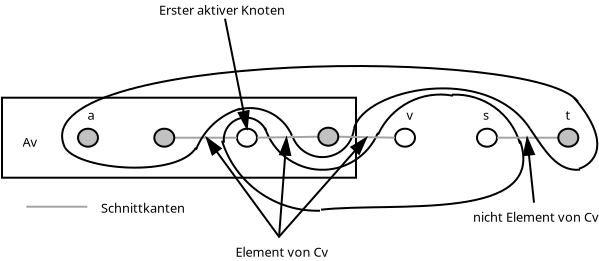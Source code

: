 <?xml version="1.0" encoding="UTF-8"?>
<dia:diagram xmlns:dia="http://www.lysator.liu.se/~alla/dia/">
  <dia:layer name="Hintergrund" visible="true">
    <dia:object type="Standard - Box" version="0" id="O0">
      <dia:attribute name="obj_pos">
        <dia:point val="0.3,9.55"/>
      </dia:attribute>
      <dia:attribute name="obj_bb">
        <dia:rectangle val="0.25,9.5;18.05,13.6"/>
      </dia:attribute>
      <dia:attribute name="elem_corner">
        <dia:point val="0.3,9.55"/>
      </dia:attribute>
      <dia:attribute name="elem_width">
        <dia:real val="17.7"/>
      </dia:attribute>
      <dia:attribute name="elem_height">
        <dia:real val="4"/>
      </dia:attribute>
      <dia:attribute name="show_background">
        <dia:boolean val="true"/>
      </dia:attribute>
    </dia:object>
    <dia:object type="Standard - Ellipse" version="0" id="O1">
      <dia:attribute name="obj_pos">
        <dia:point val="4.1,11.1"/>
      </dia:attribute>
      <dia:attribute name="obj_bb">
        <dia:rectangle val="4.05,11.05;5.15,12.05"/>
      </dia:attribute>
      <dia:attribute name="elem_corner">
        <dia:point val="4.1,11.1"/>
      </dia:attribute>
      <dia:attribute name="elem_width">
        <dia:real val="1"/>
      </dia:attribute>
      <dia:attribute name="elem_height">
        <dia:real val="0.9"/>
      </dia:attribute>
      <dia:attribute name="border_width">
        <dia:real val="0.1"/>
      </dia:attribute>
      <dia:attribute name="inner_color">
        <dia:color val="#c1c1c1"/>
      </dia:attribute>
    </dia:object>
    <dia:object type="Standard - Ellipse" version="0" id="O2">
      <dia:attribute name="obj_pos">
        <dia:point val="12.05,11.1"/>
      </dia:attribute>
      <dia:attribute name="obj_bb">
        <dia:rectangle val="12,11.05;13.1,12.05"/>
      </dia:attribute>
      <dia:attribute name="elem_corner">
        <dia:point val="12.05,11.1"/>
      </dia:attribute>
      <dia:attribute name="elem_width">
        <dia:real val="1"/>
      </dia:attribute>
      <dia:attribute name="elem_height">
        <dia:real val="0.9"/>
      </dia:attribute>
    </dia:object>
    <dia:object type="Standard - Ellipse" version="0" id="O3">
      <dia:attribute name="obj_pos">
        <dia:point val="19.95,11.1"/>
      </dia:attribute>
      <dia:attribute name="obj_bb">
        <dia:rectangle val="19.9,11.05;21,12.05"/>
      </dia:attribute>
      <dia:attribute name="elem_corner">
        <dia:point val="19.95,11.1"/>
      </dia:attribute>
      <dia:attribute name="elem_width">
        <dia:real val="1"/>
      </dia:attribute>
      <dia:attribute name="elem_height">
        <dia:real val="0.9"/>
      </dia:attribute>
    </dia:object>
    <dia:object type="Standard - Ellipse" version="0" id="O4">
      <dia:attribute name="obj_pos">
        <dia:point val="24.05,11.1"/>
      </dia:attribute>
      <dia:attribute name="obj_bb">
        <dia:rectangle val="24.0,11.05;25.1,12.05"/>
      </dia:attribute>
      <dia:attribute name="elem_corner">
        <dia:point val="24.05,11.1"/>
      </dia:attribute>
      <dia:attribute name="elem_width">
        <dia:real val="1"/>
      </dia:attribute>
      <dia:attribute name="elem_height">
        <dia:real val="0.9"/>
      </dia:attribute>
    </dia:object>
    <dia:object type="Standard - Line" version="0" id="O5">
      <dia:attribute name="obj_pos">
        <dia:point val="12.05,11.55"/>
      </dia:attribute>
      <dia:attribute name="obj_bb">
        <dia:rectangle val="8.865,11.5;12.1,11.6"/>
      </dia:attribute>
      <dia:attribute name="conn_endpoints">
        <dia:point val="12.05,11.55"/>
        <dia:point val="8.915,11.55"/>
      </dia:attribute>
      <dia:attribute name="numcp">
        <dia:int val="1"/>
      </dia:attribute>
      <dia:attribute name="line_color">
        <dia:color val="#a4a4a4"/>
      </dia:attribute>
      <dia:attribute name="line_width">
        <dia:real val="0.1"/>
      </dia:attribute>
      <dia:connections>
        <dia:connection handle="0" to="O2" connection="3"/>
        <dia:connection handle="1" to="O36" connection="4"/>
      </dia:connections>
    </dia:object>
    <dia:object type="Standard - Text" version="0" id="O6">
      <dia:attribute name="obj_pos">
        <dia:point val="4.75,10.65"/>
      </dia:attribute>
      <dia:attribute name="obj_bb">
        <dia:rectangle val="4.506,9.987;4.944,10.937"/>
      </dia:attribute>
      <dia:attribute name="text">
        <dia:composite type="text">
          <dia:attribute name="string">
            <dia:string>#a#</dia:string>
          </dia:attribute>
          <dia:attribute name="font">
            <dia:font name="Helvetica"/>
          </dia:attribute>
          <dia:attribute name="height">
            <dia:real val="0.8"/>
          </dia:attribute>
          <dia:attribute name="pos">
            <dia:point val="4.75,10.65"/>
          </dia:attribute>
          <dia:attribute name="color">
            <dia:color val="#000000"/>
          </dia:attribute>
          <dia:attribute name="alignment">
            <dia:enum val="1"/>
          </dia:attribute>
        </dia:composite>
      </dia:attribute>
    </dia:object>
    <dia:object type="Standard - Text" version="0" id="O7">
      <dia:attribute name="obj_pos">
        <dia:point val="20.7,10.65"/>
      </dia:attribute>
      <dia:attribute name="obj_bb">
        <dia:rectangle val="20.506,9.987;20.944,10.937"/>
      </dia:attribute>
      <dia:attribute name="text">
        <dia:composite type="text">
          <dia:attribute name="string">
            <dia:string>#v#</dia:string>
          </dia:attribute>
          <dia:attribute name="font">
            <dia:font name="Helvetica"/>
          </dia:attribute>
          <dia:attribute name="height">
            <dia:real val="0.8"/>
          </dia:attribute>
          <dia:attribute name="pos">
            <dia:point val="20.7,10.65"/>
          </dia:attribute>
          <dia:attribute name="color">
            <dia:color val="#000000"/>
          </dia:attribute>
          <dia:attribute name="alignment">
            <dia:enum val="1"/>
          </dia:attribute>
        </dia:composite>
      </dia:attribute>
    </dia:object>
    <dia:object type="Standard - Text" version="0" id="O8">
      <dia:attribute name="obj_pos">
        <dia:point val="24.5,10.65"/>
      </dia:attribute>
      <dia:attribute name="obj_bb">
        <dia:rectangle val="24.324,9.987;24.726,10.937"/>
      </dia:attribute>
      <dia:attribute name="text">
        <dia:composite type="text">
          <dia:attribute name="string">
            <dia:string>#s#</dia:string>
          </dia:attribute>
          <dia:attribute name="font">
            <dia:font name="Helvetica"/>
          </dia:attribute>
          <dia:attribute name="height">
            <dia:real val="0.8"/>
          </dia:attribute>
          <dia:attribute name="pos">
            <dia:point val="24.5,10.65"/>
          </dia:attribute>
          <dia:attribute name="color">
            <dia:color val="#000000"/>
          </dia:attribute>
          <dia:attribute name="alignment">
            <dia:enum val="1"/>
          </dia:attribute>
        </dia:composite>
      </dia:attribute>
    </dia:object>
    <dia:object type="Standard - Text" version="0" id="O9">
      <dia:attribute name="obj_pos">
        <dia:point val="28.6,10.65"/>
      </dia:attribute>
      <dia:attribute name="obj_bb">
        <dia:rectangle val="28.494,9.987;28.756,10.937"/>
      </dia:attribute>
      <dia:attribute name="text">
        <dia:composite type="text">
          <dia:attribute name="string">
            <dia:string>#t#</dia:string>
          </dia:attribute>
          <dia:attribute name="font">
            <dia:font name="Helvetica"/>
          </dia:attribute>
          <dia:attribute name="height">
            <dia:real val="0.8"/>
          </dia:attribute>
          <dia:attribute name="pos">
            <dia:point val="28.6,10.65"/>
          </dia:attribute>
          <dia:attribute name="color">
            <dia:color val="#000000"/>
          </dia:attribute>
          <dia:attribute name="alignment">
            <dia:enum val="1"/>
          </dia:attribute>
        </dia:composite>
      </dia:attribute>
    </dia:object>
    <dia:object type="Standard - Text" version="0" id="O10">
      <dia:attribute name="obj_pos">
        <dia:point val="1.7,12"/>
      </dia:attribute>
      <dia:attribute name="obj_bb">
        <dia:rectangle val="1.207,11.337;2.243,12.287"/>
      </dia:attribute>
      <dia:attribute name="text">
        <dia:composite type="text">
          <dia:attribute name="string">
            <dia:string>#Av#</dia:string>
          </dia:attribute>
          <dia:attribute name="font">
            <dia:font name="Helvetica"/>
          </dia:attribute>
          <dia:attribute name="height">
            <dia:real val="0.8"/>
          </dia:attribute>
          <dia:attribute name="pos">
            <dia:point val="1.7,12"/>
          </dia:attribute>
          <dia:attribute name="color">
            <dia:color val="#000000"/>
          </dia:attribute>
          <dia:attribute name="alignment">
            <dia:enum val="1"/>
          </dia:attribute>
        </dia:composite>
      </dia:attribute>
    </dia:object>
    <dia:object type="Standard - Arc" version="0" id="O11">
      <dia:attribute name="obj_pos">
        <dia:point val="11.3,11.7"/>
      </dia:attribute>
      <dia:attribute name="obj_bb">
        <dia:rectangle val="11.23,11.63;16.27,15.252"/>
      </dia:attribute>
      <dia:attribute name="conn_endpoints">
        <dia:point val="11.3,11.7"/>
        <dia:point val="16.2,15.2"/>
      </dia:attribute>
      <dia:attribute name="curve_distance">
        <dia:real val="1.015"/>
      </dia:attribute>
    </dia:object>
    <dia:object type="Standard - Arc" version="0" id="O12">
      <dia:attribute name="obj_pos">
        <dia:point val="11.4,11.8"/>
      </dia:attribute>
      <dia:attribute name="obj_bb">
        <dia:rectangle val="11.339,10.494;13.562,11.862"/>
      </dia:attribute>
      <dia:attribute name="conn_endpoints">
        <dia:point val="11.4,11.8"/>
        <dia:point val="13.5,11.2"/>
      </dia:attribute>
      <dia:attribute name="curve_distance">
        <dia:real val="-0.95"/>
      </dia:attribute>
    </dia:object>
    <dia:object type="Standard - Arc" version="0" id="O13">
      <dia:attribute name="obj_pos">
        <dia:point val="19.1,11.3"/>
      </dia:attribute>
      <dia:attribute name="obj_bb">
        <dia:rectangle val="13.398,10.998;19.152,13.205"/>
      </dia:attribute>
      <dia:attribute name="conn_endpoints">
        <dia:point val="19.1,11.3"/>
        <dia:point val="13.45,11.05"/>
      </dia:attribute>
      <dia:attribute name="curve_distance">
        <dia:real val="-1.979"/>
      </dia:attribute>
    </dia:object>
    <dia:object type="Standard - Arc" version="0" id="O14">
      <dia:attribute name="obj_pos">
        <dia:point val="19.1,11.4"/>
      </dia:attribute>
      <dia:attribute name="obj_bb">
        <dia:rectangle val="19.033,9.342;22.918,11.467"/>
      </dia:attribute>
      <dia:attribute name="conn_endpoints">
        <dia:point val="19.1,11.4"/>
        <dia:point val="22.85,9.45"/>
      </dia:attribute>
      <dia:attribute name="curve_distance">
        <dia:real val="-0.729"/>
      </dia:attribute>
    </dia:object>
    <dia:object type="Standard - Arc" version="0" id="O15">
      <dia:attribute name="obj_pos">
        <dia:point val="22.8,9.4"/>
      </dia:attribute>
      <dia:attribute name="obj_bb">
        <dia:rectangle val="22.73,9.346;26.27,11.92"/>
      </dia:attribute>
      <dia:attribute name="conn_endpoints">
        <dia:point val="22.8,9.4"/>
        <dia:point val="26.2,11.85"/>
      </dia:attribute>
      <dia:attribute name="curve_distance">
        <dia:real val="-0.733"/>
      </dia:attribute>
    </dia:object>
    <dia:object type="Standard - BezierLine" version="0" id="O16">
      <dia:attribute name="obj_pos">
        <dia:point val="26.2,11.7"/>
      </dia:attribute>
      <dia:attribute name="obj_bb">
        <dia:rectangle val="16.195,11.636;26.418,15.205"/>
      </dia:attribute>
      <dia:attribute name="bez_points">
        <dia:point val="26.2,11.7"/>
        <dia:point val="27.6,15.8"/>
        <dia:point val="19.9,14.75"/>
        <dia:point val="16.25,15.15"/>
      </dia:attribute>
      <dia:attribute name="corner_types">
        <dia:enum val="0"/>
        <dia:enum val="0"/>
      </dia:attribute>
    </dia:object>
    <dia:object type="Standard - Arc" version="0" id="O17">
      <dia:attribute name="obj_pos">
        <dia:point val="14.85,11.55"/>
      </dia:attribute>
      <dia:attribute name="obj_bb">
        <dia:rectangle val="14.793,11.043;17.957,12.571"/>
      </dia:attribute>
      <dia:attribute name="conn_endpoints">
        <dia:point val="14.85,11.55"/>
        <dia:point val="17.9,11.1"/>
      </dia:attribute>
      <dia:attribute name="curve_distance">
        <dia:real val="1.191"/>
      </dia:attribute>
    </dia:object>
    <dia:object type="Standard - Arc" version="0" id="O18">
      <dia:attribute name="obj_pos">
        <dia:point val="14.8,11.45"/>
      </dia:attribute>
      <dia:attribute name="obj_bb">
        <dia:rectangle val="12.033,10.018;14.867,11.517"/>
      </dia:attribute>
      <dia:attribute name="conn_endpoints">
        <dia:point val="14.8,11.45"/>
        <dia:point val="12.1,10.15"/>
      </dia:attribute>
      <dia:attribute name="curve_distance">
        <dia:real val="0.562"/>
      </dia:attribute>
    </dia:object>
    <dia:object type="Standard - Arc" version="0" id="O19">
      <dia:attribute name="obj_pos">
        <dia:point val="12.2,10.1"/>
      </dia:attribute>
      <dia:attribute name="obj_bb">
        <dia:rectangle val="9.929,10.029;12.271,12.221"/>
      </dia:attribute>
      <dia:attribute name="conn_endpoints">
        <dia:point val="12.2,10.1"/>
        <dia:point val="10.0,12.15"/>
      </dia:attribute>
      <dia:attribute name="curve_distance">
        <dia:real val="0.345"/>
      </dia:attribute>
    </dia:object>
    <dia:object type="Standard - BezierLine" version="0" id="O20">
      <dia:attribute name="obj_pos">
        <dia:point val="29.1,9.75"/>
      </dia:attribute>
      <dia:attribute name="obj_bb">
        <dia:rectangle val="3.256,7.916;29.17,12.117"/>
      </dia:attribute>
      <dia:attribute name="bez_points">
        <dia:point val="29.1,9.75"/>
        <dia:point val="27.05,6.95"/>
        <dia:point val="1.15,7.25"/>
        <dia:point val="3.45,12.05"/>
      </dia:attribute>
      <dia:attribute name="corner_types">
        <dia:enum val="0"/>
        <dia:enum val="0"/>
      </dia:attribute>
    </dia:object>
    <dia:object type="Standard - BezierLine" version="0" id="O21">
      <dia:attribute name="obj_pos">
        <dia:point val="10.0,12.05"/>
      </dia:attribute>
      <dia:attribute name="obj_bb">
        <dia:rectangle val="3.381,11.981;10.069,13.098"/>
      </dia:attribute>
      <dia:attribute name="bez_points">
        <dia:point val="10.0,12.05"/>
        <dia:point val="9.1,13.55"/>
        <dia:point val="4.2,13.2"/>
        <dia:point val="3.45,12.05"/>
      </dia:attribute>
      <dia:attribute name="corner_types">
        <dia:enum val="0"/>
        <dia:enum val="0"/>
      </dia:attribute>
    </dia:object>
    <dia:object type="Standard - Line" version="0" id="O22">
      <dia:attribute name="obj_pos">
        <dia:point val="16.115,11.5"/>
      </dia:attribute>
      <dia:attribute name="obj_bb">
        <dia:rectangle val="12.999,11.449;16.166,11.601"/>
      </dia:attribute>
      <dia:attribute name="conn_endpoints">
        <dia:point val="16.115,11.5"/>
        <dia:point val="13.05,11.55"/>
      </dia:attribute>
      <dia:attribute name="numcp">
        <dia:int val="1"/>
      </dia:attribute>
      <dia:attribute name="line_color">
        <dia:color val="#a4a4a4"/>
      </dia:attribute>
      <dia:attribute name="line_width">
        <dia:real val="0.1"/>
      </dia:attribute>
      <dia:connections>
        <dia:connection handle="0" to="O37" connection="3"/>
        <dia:connection handle="1" to="O2" connection="4"/>
      </dia:connections>
    </dia:object>
    <dia:object type="Standard - Line" version="0" id="O23">
      <dia:attribute name="obj_pos">
        <dia:point val="19.95,11.55"/>
      </dia:attribute>
      <dia:attribute name="obj_bb">
        <dia:rectangle val="17.064,11.449;20.001,11.601"/>
      </dia:attribute>
      <dia:attribute name="conn_endpoints">
        <dia:point val="19.95,11.55"/>
        <dia:point val="17.115,11.5"/>
      </dia:attribute>
      <dia:attribute name="numcp">
        <dia:int val="1"/>
      </dia:attribute>
      <dia:attribute name="line_color">
        <dia:color val="#a4a4a4"/>
      </dia:attribute>
      <dia:attribute name="line_width">
        <dia:real val="0.1"/>
      </dia:attribute>
      <dia:connections>
        <dia:connection handle="0" to="O3" connection="3"/>
        <dia:connection handle="1" to="O37" connection="4"/>
      </dia:connections>
    </dia:object>
    <dia:object type="Standard - Line" version="0" id="O24">
      <dia:attribute name="obj_pos">
        <dia:point val="28.115,11.55"/>
      </dia:attribute>
      <dia:attribute name="obj_bb">
        <dia:rectangle val="25.0,11.5;28.165,11.6"/>
      </dia:attribute>
      <dia:attribute name="conn_endpoints">
        <dia:point val="28.115,11.55"/>
        <dia:point val="25.05,11.55"/>
      </dia:attribute>
      <dia:attribute name="numcp">
        <dia:int val="1"/>
      </dia:attribute>
      <dia:attribute name="line_color">
        <dia:color val="#a4a4a4"/>
      </dia:attribute>
      <dia:attribute name="line_width">
        <dia:real val="0.1"/>
      </dia:attribute>
      <dia:connections>
        <dia:connection handle="0" to="O38" connection="3"/>
        <dia:connection handle="1" to="O4" connection="4"/>
      </dia:connections>
    </dia:object>
    <dia:object type="Standard - Line" version="0" id="O25">
      <dia:attribute name="obj_pos">
        <dia:point val="4.565,15"/>
      </dia:attribute>
      <dia:attribute name="obj_bb">
        <dia:rectangle val="1.465,14.95;4.615,15.05"/>
      </dia:attribute>
      <dia:attribute name="conn_endpoints">
        <dia:point val="4.565,15"/>
        <dia:point val="1.515,15"/>
      </dia:attribute>
      <dia:attribute name="numcp">
        <dia:int val="1"/>
      </dia:attribute>
      <dia:attribute name="line_color">
        <dia:color val="#a4a4a4"/>
      </dia:attribute>
      <dia:attribute name="line_width">
        <dia:real val="0.1"/>
      </dia:attribute>
    </dia:object>
    <dia:object type="Standard - Text" version="0" id="O26">
      <dia:attribute name="obj_pos">
        <dia:point val="7.35,15.3"/>
      </dia:attribute>
      <dia:attribute name="obj_bb">
        <dia:rectangle val="4.745,14.637;10.005,15.587"/>
      </dia:attribute>
      <dia:attribute name="text">
        <dia:composite type="text">
          <dia:attribute name="string">
            <dia:string>#Schnittkanten#</dia:string>
          </dia:attribute>
          <dia:attribute name="font">
            <dia:font name="Helvetica"/>
          </dia:attribute>
          <dia:attribute name="height">
            <dia:real val="0.8"/>
          </dia:attribute>
          <dia:attribute name="pos">
            <dia:point val="7.35,15.3"/>
          </dia:attribute>
          <dia:attribute name="color">
            <dia:color val="#000000"/>
          </dia:attribute>
          <dia:attribute name="alignment">
            <dia:enum val="1"/>
          </dia:attribute>
        </dia:composite>
      </dia:attribute>
    </dia:object>
    <dia:object type="Standard - BezierLine" version="0" id="O27">
      <dia:attribute name="obj_pos">
        <dia:point val="28.9,9.55"/>
      </dia:attribute>
      <dia:attribute name="obj_bb">
        <dia:rectangle val="28.83,9.48;30.114,13.162"/>
      </dia:attribute>
      <dia:attribute name="bez_points">
        <dia:point val="28.9,9.55"/>
        <dia:point val="30.95,11.95"/>
        <dia:point val="29.8,12.9"/>
        <dia:point val="29.15,13.1"/>
      </dia:attribute>
      <dia:attribute name="corner_types">
        <dia:enum val="0"/>
        <dia:enum val="0"/>
      </dia:attribute>
    </dia:object>
    <dia:object type="Standard - BezierLine" version="0" id="O28">
      <dia:attribute name="obj_pos">
        <dia:point val="17.9,11.1"/>
      </dia:attribute>
      <dia:attribute name="obj_bb">
        <dia:rectangle val="17.84,9.033;26.769,11.169"/>
      </dia:attribute>
      <dia:attribute name="bez_points">
        <dia:point val="17.9,11.1"/>
        <dia:point val="18.4,9.1"/>
        <dia:point val="24.55,7.8"/>
        <dia:point val="26.7,11.1"/>
      </dia:attribute>
      <dia:attribute name="corner_types">
        <dia:enum val="0"/>
        <dia:enum val="0"/>
      </dia:attribute>
    </dia:object>
    <dia:object type="Standard - BezierLine" version="0" id="O29">
      <dia:attribute name="obj_pos">
        <dia:point val="26.7,11.1"/>
      </dia:attribute>
      <dia:attribute name="obj_bb">
        <dia:rectangle val="26.631,11.03;29.254,13.207"/>
      </dia:attribute>
      <dia:attribute name="bez_points">
        <dia:point val="26.7,11.1"/>
        <dia:point val="27.45,12.2"/>
        <dia:point val="28.05,13.25"/>
        <dia:point val="29.2,13.15"/>
      </dia:attribute>
      <dia:attribute name="corner_types">
        <dia:enum val="0"/>
        <dia:enum val="0"/>
      </dia:attribute>
    </dia:object>
    <dia:object type="UML - Message" version="0" id="O30">
      <dia:attribute name="obj_pos">
        <dia:point val="14.15,16.5"/>
      </dia:attribute>
      <dia:attribute name="obj_bb">
        <dia:rectangle val="10.173,11.273;14.22,16.57"/>
      </dia:attribute>
      <dia:attribute name="conn_endpoints">
        <dia:point val="14.15,16.5"/>
        <dia:point val="10.525,11.55"/>
      </dia:attribute>
      <dia:attribute name="text">
        <dia:string>##</dia:string>
      </dia:attribute>
      <dia:attribute name="type">
        <dia:enum val="0"/>
      </dia:attribute>
      <dia:attribute name="text_pos">
        <dia:point val="12.338,14.025"/>
      </dia:attribute>
      <dia:connections>
        <dia:connection handle="1" to="O5" connection="0"/>
      </dia:connections>
    </dia:object>
    <dia:object type="UML - Message" version="0" id="O31">
      <dia:attribute name="obj_pos">
        <dia:point val="14.15,16.55"/>
      </dia:attribute>
      <dia:attribute name="obj_bb">
        <dia:rectangle val="14.097,11.47;14.928,16.604"/>
      </dia:attribute>
      <dia:attribute name="conn_endpoints">
        <dia:point val="14.15,16.55"/>
        <dia:point val="14.525,11.55"/>
      </dia:attribute>
      <dia:attribute name="text">
        <dia:string>##</dia:string>
      </dia:attribute>
      <dia:attribute name="type">
        <dia:enum val="0"/>
      </dia:attribute>
      <dia:attribute name="text_pos">
        <dia:point val="14.338,14.05"/>
      </dia:attribute>
      <dia:connections>
        <dia:connection handle="1" to="O22" connection="0"/>
      </dia:connections>
    </dia:object>
    <dia:object type="UML - Message" version="0" id="O32">
      <dia:attribute name="obj_pos">
        <dia:point val="14.15,16.5"/>
      </dia:attribute>
      <dia:attribute name="obj_bb">
        <dia:rectangle val="14.079,11.248;18.858,16.571"/>
      </dia:attribute>
      <dia:attribute name="conn_endpoints">
        <dia:point val="14.15,16.5"/>
        <dia:point val="18.525,11.55"/>
      </dia:attribute>
      <dia:attribute name="text">
        <dia:string>##</dia:string>
      </dia:attribute>
      <dia:attribute name="type">
        <dia:enum val="0"/>
      </dia:attribute>
      <dia:attribute name="text_pos">
        <dia:point val="16.337,14.025"/>
      </dia:attribute>
      <dia:connections>
        <dia:connection handle="1" to="O23" connection="0"/>
      </dia:connections>
    </dia:object>
    <dia:object type="Standard - Text" version="0" id="O33">
      <dia:attribute name="obj_pos">
        <dia:point val="14.3,17.5"/>
      </dia:attribute>
      <dia:attribute name="obj_bb">
        <dia:rectangle val="11.308,16.837;17.342,17.787"/>
      </dia:attribute>
      <dia:attribute name="text">
        <dia:composite type="text">
          <dia:attribute name="string">
            <dia:string>#Element von Cv#</dia:string>
          </dia:attribute>
          <dia:attribute name="font">
            <dia:font name="Helvetica"/>
          </dia:attribute>
          <dia:attribute name="height">
            <dia:real val="0.8"/>
          </dia:attribute>
          <dia:attribute name="pos">
            <dia:point val="14.3,17.5"/>
          </dia:attribute>
          <dia:attribute name="color">
            <dia:color val="#000000"/>
          </dia:attribute>
          <dia:attribute name="alignment">
            <dia:enum val="1"/>
          </dia:attribute>
        </dia:composite>
      </dia:attribute>
    </dia:object>
    <dia:object type="Standard - Text" version="0" id="O34">
      <dia:attribute name="obj_pos">
        <dia:point val="27.0,15.75"/>
      </dia:attribute>
      <dia:attribute name="obj_bb">
        <dia:rectangle val="22.97,15.087;31.081,16.037"/>
      </dia:attribute>
      <dia:attribute name="text">
        <dia:composite type="text">
          <dia:attribute name="string">
            <dia:string>#nicht Element von Cv#</dia:string>
          </dia:attribute>
          <dia:attribute name="font">
            <dia:font name="Helvetica"/>
          </dia:attribute>
          <dia:attribute name="height">
            <dia:real val="0.8"/>
          </dia:attribute>
          <dia:attribute name="pos">
            <dia:point val="27.0,15.75"/>
          </dia:attribute>
          <dia:attribute name="color">
            <dia:color val="#000000"/>
          </dia:attribute>
          <dia:attribute name="alignment">
            <dia:enum val="1"/>
          </dia:attribute>
        </dia:composite>
      </dia:attribute>
    </dia:object>
    <dia:object type="UML - Message" version="0" id="O35">
      <dia:attribute name="obj_pos">
        <dia:point val="26.9,14.8"/>
      </dia:attribute>
      <dia:attribute name="obj_bb">
        <dia:rectangle val="26.155,11.458;26.961,14.855"/>
      </dia:attribute>
      <dia:attribute name="conn_endpoints">
        <dia:point val="26.9,14.8"/>
        <dia:point val="26.558,11.55"/>
      </dia:attribute>
      <dia:attribute name="text">
        <dia:string>##</dia:string>
      </dia:attribute>
      <dia:attribute name="type">
        <dia:enum val="0"/>
      </dia:attribute>
      <dia:attribute name="text_pos">
        <dia:point val="26.729,13.175"/>
      </dia:attribute>
      <dia:connections>
        <dia:connection handle="1" to="O24" connection="0"/>
      </dia:connections>
    </dia:object>
    <dia:object type="Standard - Ellipse" version="0" id="O36">
      <dia:attribute name="obj_pos">
        <dia:point val="7.915,11.1"/>
      </dia:attribute>
      <dia:attribute name="obj_bb">
        <dia:rectangle val="7.865,11.05;8.965,12.05"/>
      </dia:attribute>
      <dia:attribute name="elem_corner">
        <dia:point val="7.915,11.1"/>
      </dia:attribute>
      <dia:attribute name="elem_width">
        <dia:real val="1"/>
      </dia:attribute>
      <dia:attribute name="elem_height">
        <dia:real val="0.9"/>
      </dia:attribute>
      <dia:attribute name="border_width">
        <dia:real val="0.1"/>
      </dia:attribute>
      <dia:attribute name="inner_color">
        <dia:color val="#c1c1c1"/>
      </dia:attribute>
    </dia:object>
    <dia:object type="Standard - Ellipse" version="0" id="O37">
      <dia:attribute name="obj_pos">
        <dia:point val="16.115,11.05"/>
      </dia:attribute>
      <dia:attribute name="obj_bb">
        <dia:rectangle val="16.065,11;17.165,12"/>
      </dia:attribute>
      <dia:attribute name="elem_corner">
        <dia:point val="16.115,11.05"/>
      </dia:attribute>
      <dia:attribute name="elem_width">
        <dia:real val="1"/>
      </dia:attribute>
      <dia:attribute name="elem_height">
        <dia:real val="0.9"/>
      </dia:attribute>
      <dia:attribute name="border_width">
        <dia:real val="0.1"/>
      </dia:attribute>
      <dia:attribute name="inner_color">
        <dia:color val="#c1c1c1"/>
      </dia:attribute>
    </dia:object>
    <dia:object type="Standard - Ellipse" version="0" id="O38">
      <dia:attribute name="obj_pos">
        <dia:point val="28.115,11.1"/>
      </dia:attribute>
      <dia:attribute name="obj_bb">
        <dia:rectangle val="28.065,11.05;29.165,12.05"/>
      </dia:attribute>
      <dia:attribute name="elem_corner">
        <dia:point val="28.115,11.1"/>
      </dia:attribute>
      <dia:attribute name="elem_width">
        <dia:real val="1"/>
      </dia:attribute>
      <dia:attribute name="elem_height">
        <dia:real val="0.9"/>
      </dia:attribute>
      <dia:attribute name="border_width">
        <dia:real val="0.1"/>
      </dia:attribute>
      <dia:attribute name="inner_color">
        <dia:color val="#c1c1c1"/>
      </dia:attribute>
    </dia:object>
    <dia:object type="UML - Message" version="0" id="O39">
      <dia:attribute name="obj_pos">
        <dia:point val="11.45,5.6"/>
      </dia:attribute>
      <dia:attribute name="obj_bb">
        <dia:rectangle val="11.391,5.541;12.952,11.227"/>
      </dia:attribute>
      <dia:attribute name="conn_endpoints">
        <dia:point val="11.45,5.6"/>
        <dia:point val="12.55,11.1"/>
      </dia:attribute>
      <dia:attribute name="text">
        <dia:string>##</dia:string>
      </dia:attribute>
      <dia:attribute name="type">
        <dia:enum val="0"/>
      </dia:attribute>
      <dia:attribute name="text_pos">
        <dia:point val="12,8.35"/>
      </dia:attribute>
      <dia:connections>
        <dia:connection handle="1" to="O2" connection="1"/>
      </dia:connections>
    </dia:object>
    <dia:object type="Standard - Text" version="0" id="O40">
      <dia:attribute name="obj_pos">
        <dia:point val="11.3,5.4"/>
      </dia:attribute>
      <dia:attribute name="obj_bb">
        <dia:rectangle val="7.27,4.737;15.38,5.687"/>
      </dia:attribute>
      <dia:attribute name="text">
        <dia:composite type="text">
          <dia:attribute name="string">
            <dia:string>#Erster aktiver Knoten#</dia:string>
          </dia:attribute>
          <dia:attribute name="font">
            <dia:font name="Helvetica"/>
          </dia:attribute>
          <dia:attribute name="height">
            <dia:real val="0.8"/>
          </dia:attribute>
          <dia:attribute name="pos">
            <dia:point val="11.3,5.4"/>
          </dia:attribute>
          <dia:attribute name="color">
            <dia:color val="#000000"/>
          </dia:attribute>
          <dia:attribute name="alignment">
            <dia:enum val="1"/>
          </dia:attribute>
        </dia:composite>
      </dia:attribute>
    </dia:object>
  </dia:layer>
</dia:diagram>
